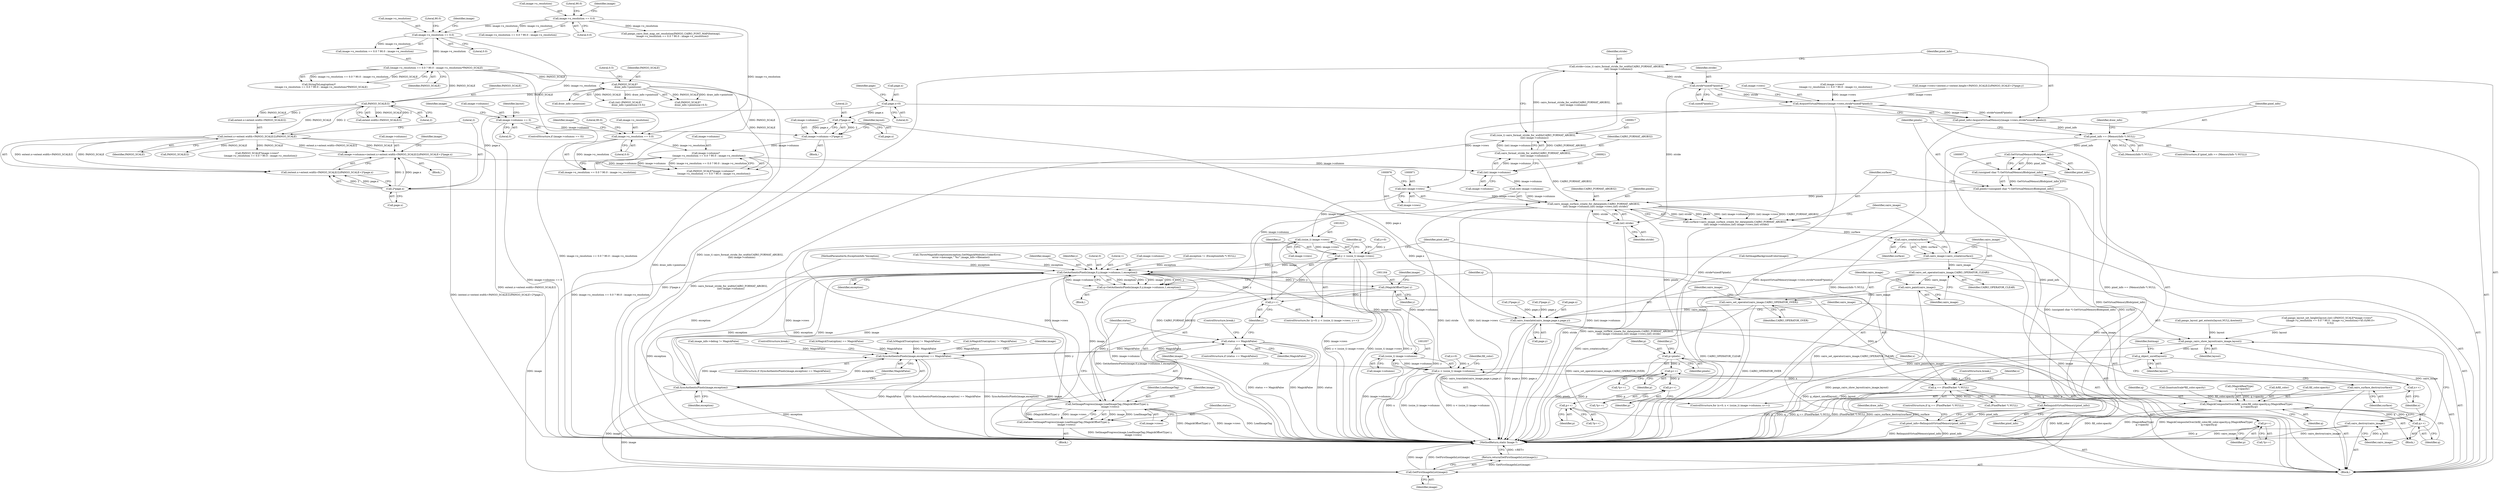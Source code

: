 digraph "0_ImageMagick_f6e9d0d9955e85bdd7540b251cd50d598dacc5e6_42@API" {
"1000931" [label="(Call,stride*sizeof(*pixels))"];
"1000914" [label="(Call,stride=(size_t) cairo_format_stride_for_width(CAIRO_FORMAT_ARGB32,\n    (int) image->columns))"];
"1000916" [label="(Call,(size_t) cairo_format_stride_for_width(CAIRO_FORMAT_ARGB32,\n    (int) image->columns))"];
"1000918" [label="(Call,cairo_format_stride_for_width(CAIRO_FORMAT_ARGB32,\n    (int) image->columns))"];
"1000920" [label="(Call,(int) image->columns)"];
"1000782" [label="(Call,image->columns=(extent.x+extent.width+PANGO_SCALE/2)/PANGO_SCALE+2*page.x)"];
"1000787" [label="(Call,(extent.x+extent.width+PANGO_SCALE/2)/PANGO_SCALE)"];
"1000796" [label="(Call,PANGO_SCALE/2)"];
"1000671" [label="(Call,PANGO_SCALE*\n        draw_info->pointsize)"];
"1000576" [label="(Call,(image->x_resolution == 0.0 ? 90.0 : image->x_resolution)*PANGO_SCALE)"];
"1000578" [label="(Call,image->x_resolution == 0.0)"];
"1000248" [label="(Call,image->x_resolution == 0.0)"];
"1000800" [label="(Call,2*page.x)"];
"1000744" [label="(Call,page.x=0)"];
"1000825" [label="(Call,image->columns*\n        (image->x_resolution == 0.0 ? 90.0 : image->x_resolution))"];
"1000807" [label="(Call,image->columns-=2*page.x)"];
"1000811" [label="(Call,2*page.x)"];
"1000771" [label="(Call,image->columns == 0)"];
"1000830" [label="(Call,image->x_resolution == 0.0)"];
"1000927" [label="(Call,AcquireVirtualMemory(image->rows,stride*sizeof(*pixels)))"];
"1000925" [label="(Call,pixel_info=AcquireVirtualMemory(image->rows,stride*sizeof(*pixels)))"];
"1000937" [label="(Call,pixel_info == (MemoryInfo *) NULL)"];
"1000958" [label="(Call,GetVirtualMemoryBlob(pixel_info))"];
"1000956" [label="(Call,(unsigned char *) GetVirtualMemoryBlob(pixel_info))"];
"1000954" [label="(Call,pixels=(unsigned char *) GetVirtualMemoryBlob(pixel_info))"];
"1000962" [label="(Call,cairo_image_surface_create_for_data(pixels,CAIRO_FORMAT_ARGB32,\n    (int) image->columns,(int) image->rows,(int) stride))"];
"1000960" [label="(Call,surface=cairo_image_surface_create_for_data(pixels,CAIRO_FORMAT_ARGB32,\n    (int) image->columns,(int) image->rows,(int) stride))"];
"1000980" [label="(Call,cairo_create(surface))"];
"1000978" [label="(Call,cairo_image=cairo_create(surface))"];
"1000982" [label="(Call,cairo_set_operator(cairo_image,CAIRO_OPERATOR_CLEAR))"];
"1000985" [label="(Call,cairo_paint(cairo_image))"];
"1000987" [label="(Call,cairo_set_operator(cairo_image,CAIRO_OPERATOR_OVER))"];
"1000990" [label="(Call,cairo_translate(cairo_image,page.x,page.y))"];
"1000998" [label="(Call,pango_cairo_show_layout(cairo_image,layout))"];
"1001001" [label="(Call,cairo_destroy(cairo_image))"];
"1001005" [label="(Call,g_object_unref(layout))"];
"1001003" [label="(Call,cairo_surface_destroy(surface))"];
"1001013" [label="(Call,p=pixels)"];
"1001071" [label="(Call,p++)"];
"1001079" [label="(Call,p++)"];
"1001087" [label="(Call,p++)"];
"1001097" [label="(Call,p++)"];
"1001176" [label="(Call,RelinquishVirtualMemory(pixel_info))"];
"1001174" [label="(Call,pixel_info=RelinquishVirtualMemory(pixel_info))"];
"1000970" [label="(Call,(int) image->rows)"];
"1001022" [label="(Call,(ssize_t) image->rows)"];
"1001020" [label="(Call,y < (ssize_t) image->rows)"];
"1001034" [label="(Call,GetAuthenticPixels(image,0,y,image->columns,1,exception))"];
"1001027" [label="(Call,y++)"];
"1001032" [label="(Call,q=GetAuthenticPixels(image,0,y,image->columns,1,exception))"];
"1001044" [label="(Call,q == (PixelPacket *) NULL)"];
"1001127" [label="(Call,MagickCompositeOver(&fill_color,fill_color.opacity,q,(MagickRealType)\n        q->opacity,q))"];
"1001140" [label="(Call,q++)"];
"1001056" [label="(Call,(ssize_t) image->columns)"];
"1001054" [label="(Call,x < (ssize_t) image->columns)"];
"1001061" [label="(Call,x++)"];
"1001144" [label="(Call,SyncAuthenticPixels(image,exception))"];
"1001143" [label="(Call,SyncAuthenticPixels(image,exception) == MagickFalse)"];
"1001170" [label="(Call,status == MagickFalse)"];
"1001160" [label="(Call,SetImageProgress(image,LoadImageTag,(MagickOffsetType) y,\n        image->rows))"];
"1001158" [label="(Call,status=SetImageProgress(image,LoadImageTag,(MagickOffsetType) y,\n        image->rows))"];
"1001187" [label="(Call,GetFirstImageInList(image))"];
"1001186" [label="(Return,return(GetFirstImageInList(image));)"];
"1001163" [label="(Call,(MagickOffsetType) y)"];
"1000975" [label="(Call,(int) stride)"];
"1000919" [label="(Identifier,CAIRO_FORMAT_ARGB32)"];
"1000977" [label="(Identifier,stride)"];
"1000509" [label="(Call,IsMagickTrue(option) != MagickFalse)"];
"1000796" [label="(Call,PANGO_SCALE/2)"];
"1000990" [label="(Call,cairo_translate(cairo_image,page.x,page.y))"];
"1001006" [label="(Identifier,layout)"];
"1001159" [label="(Identifier,status)"];
"1000965" [label="(Call,(int) image->columns)"];
"1001098" [label="(Identifier,p)"];
"1001144" [label="(Call,SyncAuthenticPixels(image,exception))"];
"1001130" [label="(Call,fill_color.opacity)"];
"1000671" [label="(Call,PANGO_SCALE*\n        draw_info->pointsize)"];
"1000944" [label="(Identifier,draw_info)"];
"1000817" [label="(Identifier,layout)"];
"1001072" [label="(Identifier,p)"];
"1000920" [label="(Call,(int) image->columns)"];
"1000726" [label="(Call,ThrowMagickException(exception,GetMagickModule(),CoderError,\n          error->message,\"`%s'\",image_info->filename))"];
"1001171" [label="(Identifier,status)"];
"1001161" [label="(Identifier,image)"];
"1000573" [label="(Call,StringToLong(option)*\n      (image->x_resolution == 0.0 ? 90.0 : image->x_resolution)*PANGO_SCALE)"];
"1001177" [label="(Identifier,pixel_info)"];
"1001175" [label="(Identifier,pixel_info)"];
"1001078" [label="(Call,*p++)"];
"1000982" [label="(Call,cairo_set_operator(cairo_image,CAIRO_OPERATOR_CLEAR))"];
"1000587" [label="(Identifier,PANGO_SCALE)"];
"1000992" [label="(Call,page.x)"];
"1000578" [label="(Call,image->x_resolution == 0.0)"];
"1000956" [label="(Call,(unsigned char *) GetVirtualMemoryBlob(pixel_info))"];
"1000585" [label="(Identifier,image)"];
"1000801" [label="(Literal,2)"];
"1000958" [label="(Call,GetVirtualMemoryBlob(pixel_info))"];
"1001002" [label="(Identifier,cairo_image)"];
"1001063" [label="(Block,)"];
"1001035" [label="(Identifier,image)"];
"1000800" [label="(Call,2*page.x)"];
"1000985" [label="(Call,cairo_paint(cairo_image))"];
"1001157" [label="(Block,)"];
"1001046" [label="(Call,(PixelPacket *) NULL)"];
"1001133" [label="(Identifier,q)"];
"1000811" [label="(Call,2*page.x)"];
"1001024" [label="(Call,image->rows)"];
"1001014" [label="(Identifier,p)"];
"1001013" [label="(Call,p=pixels)"];
"1000772" [label="(Call,image->columns)"];
"1001037" [label="(Identifier,y)"];
"1001140" [label="(Call,q++)"];
"1000922" [label="(Call,image->columns)"];
"1000834" [label="(Literal,0.0)"];
"1000983" [label="(Identifier,cairo_image)"];
"1000897" [label="(Call,image->rows*\n         (image->y_resolution == 0.0 ? 90.0 : image->y_resolution))"];
"1000247" [label="(Call,image->x_resolution == 0.0 ? 90.0 : image->x_resolution)"];
"1001142" [label="(ControlStructure,if (SyncAuthenticPixels(image,exception) == MagickFalse))"];
"1001170" [label="(Call,status == MagickFalse)"];
"1000799" [label="(Identifier,PANGO_SCALE)"];
"1001179" [label="(Identifier,draw_info)"];
"1001166" [label="(Call,image->rows)"];
"1001103" [label="(Call,QuantumScale*fill_color.opacity)"];
"1000252" [label="(Literal,0.0)"];
"1001160" [label="(Call,SetImageProgress(image,LoadImageTag,(MagickOffsetType) y,\n        image->rows))"];
"1000962" [label="(Call,cairo_image_surface_create_for_data(pixels,CAIRO_FORMAT_ARGB32,\n    (int) image->columns,(int) image->rows,(int) stride))"];
"1001021" [label="(Identifier,y)"];
"1001036" [label="(Literal,0)"];
"1001020" [label="(Call,y < (ssize_t) image->rows)"];
"1001096" [label="(Call,*p++)"];
"1000248" [label="(Call,image->x_resolution == 0.0)"];
"1000837" [label="(Identifier,image)"];
"1000883" [label="(Call,2*page.y)"];
"1001022" [label="(Call,(ssize_t) image->rows)"];
"1000787" [label="(Call,(extent.x+extent.width+PANGO_SCALE/2)/PANGO_SCALE)"];
"1000672" [label="(Identifier,PANGO_SCALE)"];
"1001011" [label="(Call,SetImageBackgroundColor(image))"];
"1001052" [label="(Identifier,x)"];
"1000918" [label="(Call,cairo_format_stride_for_width(CAIRO_FORMAT_ARGB32,\n    (int) image->columns))"];
"1001008" [label="(Identifier,fontmap)"];
"1000955" [label="(Identifier,pixels)"];
"1001087" [label="(Call,p++)"];
"1001049" [label="(ControlStructure,break;)"];
"1001186" [label="(Return,return(GetFirstImageInList(image));)"];
"1000964" [label="(Identifier,CAIRO_FORMAT_ARGB32)"];
"1000872" [label="(Call,2*page.y)"];
"1001051" [label="(Call,x=0)"];
"1000925" [label="(Call,pixel_info=AcquireVirtualMemory(image->rows,stride*sizeof(*pixels)))"];
"1000959" [label="(Identifier,pixel_info)"];
"1001172" [label="(Identifier,MagickFalse)"];
"1000244" [label="(Call,pango_cairo_font_map_set_resolution(PANGO_CAIRO_FONT_MAP(fontmap),\n    image->x_resolution == 0.0 ? 90.0 : image->x_resolution))"];
"1001079" [label="(Call,p++)"];
"1001174" [label="(Call,pixel_info=RelinquishVirtualMemory(pixel_info))"];
"1001018" [label="(Identifier,y)"];
"1000933" [label="(Call,sizeof(*pixels))"];
"1000786" [label="(Call,(extent.x+extent.width+PANGO_SCALE/2)/PANGO_SCALE+2*page.x)"];
"1000807" [label="(Call,image->columns-=2*page.x)"];
"1001134" [label="(Call,(MagickRealType)\n        q->opacity)"];
"1000778" [label="(Identifier,layout)"];
"1000830" [label="(Call,image->x_resolution == 0.0)"];
"1000748" [label="(Literal,0)"];
"1000670" [label="(Call,PANGO_SCALE*\n        draw_info->pointsize+0.5)"];
"1000802" [label="(Call,page.x)"];
"1000797" [label="(Identifier,PANGO_SCALE)"];
"1000854" [label="(Call,image->rows=(extent.y+extent.height+PANGO_SCALE/2)/PANGO_SCALE+2*page.y)"];
"1000835" [label="(Literal,90.0)"];
"1000926" [label="(Identifier,pixel_info)"];
"1000914" [label="(Call,stride=(size_t) cairo_format_stride_for_width(CAIRO_FORMAT_ARGB32,\n    (int) image->columns))"];
"1001187" [label="(Call,GetFirstImageInList(image))"];
"1000849" [label="(Call,pango_layout_get_extents(layout,NULL,&extent))"];
"1000987" [label="(Call,cairo_set_operator(cairo_image,CAIRO_OPERATOR_OVER))"];
"1001028" [label="(Identifier,y)"];
"1000845" [label="(Identifier,image)"];
"1001080" [label="(Identifier,p)"];
"1000961" [label="(Identifier,surface)"];
"1000783" [label="(Call,image->columns)"];
"1000490" [label="(Call,IsMagickTrue(option) != MagickFalse)"];
"1000771" [label="(Call,image->columns == 0)"];
"1000938" [label="(Identifier,pixel_info)"];
"1001062" [label="(Identifier,x)"];
"1000936" [label="(ControlStructure,if (pixel_info == (MemoryInfo *) NULL))"];
"1001033" [label="(Identifier,q)"];
"1001165" [label="(Identifier,y)"];
"1000813" [label="(Call,page.x)"];
"1000998" [label="(Call,pango_cairo_show_layout(cairo_image,layout))"];
"1001147" [label="(Identifier,MagickFalse)"];
"1001003" [label="(Call,cairo_surface_destroy(surface))"];
"1001163" [label="(Call,(MagickOffsetType) y)"];
"1001189" [label="(MethodReturn,static Image *)"];
"1000249" [label="(Call,image->x_resolution)"];
"1001152" [label="(Identifier,image)"];
"1000111" [label="(MethodParameterIn,ExceptionInfo *exception)"];
"1001004" [label="(Identifier,surface)"];
"1001050" [label="(ControlStructure,for (x=0; x < (ssize_t) image->columns; x++))"];
"1000963" [label="(Identifier,pixels)"];
"1001067" [label="(Identifier,fill_color)"];
"1001146" [label="(Identifier,exception)"];
"1000995" [label="(Call,page.y)"];
"1001167" [label="(Identifier,image)"];
"1001055" [label="(Identifier,x)"];
"1000915" [label="(Identifier,stride)"];
"1001058" [label="(Call,image->columns)"];
"1000829" [label="(Call,image->x_resolution == 0.0 ? 90.0 : image->x_resolution)"];
"1000984" [label="(Identifier,CAIRO_OPERATOR_CLEAR)"];
"1000148" [label="(Call,image_info->debug != MagickFalse)"];
"1001045" [label="(Identifier,q)"];
"1000939" [label="(Call,(MemoryInfo *) NULL)"];
"1000792" [label="(Call,extent.width+PANGO_SCALE/2)"];
"1000744" [label="(Call,page.x=0)"];
"1000975" [label="(Call,(int) stride)"];
"1000888" [label="(Call,pango_layout_set_height(layout,(int) ((PANGO_SCALE*image->rows*\n         (image->y_resolution == 0.0 ? 90.0 : image->y_resolution)+45.0)/90.0+\n         0.5)))"];
"1000826" [label="(Call,image->columns)"];
"1000776" [label="(Block,)"];
"1000931" [label="(Call,stride*sizeof(*pixels))"];
"1000988" [label="(Identifier,cairo_image)"];
"1000937" [label="(Call,pixel_info == (MemoryInfo *) NULL)"];
"1001015" [label="(Identifier,pixels)"];
"1000999" [label="(Identifier,cairo_image)"];
"1000809" [label="(Identifier,image)"];
"1001128" [label="(Call,&fill_color)"];
"1001056" [label="(Call,(ssize_t) image->columns)"];
"1000253" [label="(Literal,90.0)"];
"1001176" [label="(Call,RelinquishVirtualMemory(pixel_info))"];
"1001041" [label="(Literal,1)"];
"1000932" [label="(Identifier,stride)"];
"1001054" [label="(Call,x < (ssize_t) image->columns)"];
"1001086" [label="(Call,*p++)"];
"1000745" [label="(Call,page.x)"];
"1001127" [label="(Call,MagickCompositeOver(&fill_color,fill_color.opacity,q,(MagickRealType)\n        q->opacity,q))"];
"1000825" [label="(Call,image->columns*\n        (image->x_resolution == 0.0 ? 90.0 : image->x_resolution))"];
"1001027" [label="(Call,y++)"];
"1001148" [label="(ControlStructure,break;)"];
"1001042" [label="(Identifier,exception)"];
"1000916" [label="(Call,(size_t) cairo_format_stride_for_width(CAIRO_FORMAT_ARGB32,\n    (int) image->columns))"];
"1000579" [label="(Call,image->x_resolution)"];
"1000981" [label="(Identifier,surface)"];
"1000582" [label="(Literal,0.0)"];
"1001038" [label="(Call,image->columns)"];
"1001061" [label="(Call,x++)"];
"1000989" [label="(Identifier,CAIRO_OPERATOR_OVER)"];
"1000972" [label="(Call,image->rows)"];
"1001141" [label="(Identifier,q)"];
"1000960" [label="(Call,surface=cairo_image_surface_create_for_data(pixels,CAIRO_FORMAT_ARGB32,\n    (int) image->columns,(int) image->rows,(int) stride))"];
"1001017" [label="(Call,y=0)"];
"1000798" [label="(Literal,2)"];
"1001034" [label="(Call,GetAuthenticPixels(image,0,y,image->columns,1,exception))"];
"1000577" [label="(Call,image->x_resolution == 0.0 ? 90.0 : image->x_resolution)"];
"1000576" [label="(Call,(image->x_resolution == 0.0 ? 90.0 : image->x_resolution)*PANGO_SCALE)"];
"1001070" [label="(Call,*p++)"];
"1000868" [label="(Call,PANGO_SCALE/2)"];
"1001071" [label="(Call,p++)"];
"1001032" [label="(Call,q=GetAuthenticPixels(image,0,y,image->columns,1,exception))"];
"1000775" [label="(Literal,0)"];
"1000694" [label="(Call,IsMagickTrue(option) == MagickFalse)"];
"1001169" [label="(ControlStructure,if (status == MagickFalse))"];
"1000970" [label="(Call,(int) image->rows)"];
"1000751" [label="(Identifier,page)"];
"1001158" [label="(Call,status=SetImageProgress(image,LoadImageTag,(MagickOffsetType) y,\n        image->rows))"];
"1001005" [label="(Call,g_object_unref(layout))"];
"1001029" [label="(Block,)"];
"1001001" [label="(Call,cairo_destroy(cairo_image))"];
"1001145" [label="(Identifier,image)"];
"1000954" [label="(Call,pixels=(unsigned char *) GetVirtualMemoryBlob(pixel_info))"];
"1001088" [label="(Identifier,p)"];
"1000782" [label="(Call,image->columns=(extent.x+extent.width+PANGO_SCALE/2)/PANGO_SCALE+2*page.x)"];
"1001139" [label="(Identifier,q)"];
"1001173" [label="(ControlStructure,break;)"];
"1000895" [label="(Call,PANGO_SCALE*image->rows*\n         (image->y_resolution == 0.0 ? 90.0 : image->y_resolution))"];
"1000927" [label="(Call,AcquireVirtualMemory(image->rows,stride*sizeof(*pixels)))"];
"1001162" [label="(Identifier,LoadImageTag)"];
"1000112" [label="(Block,)"];
"1000991" [label="(Identifier,cairo_image)"];
"1000255" [label="(Identifier,image)"];
"1000986" [label="(Identifier,cairo_image)"];
"1001097" [label="(Call,p++)"];
"1000163" [label="(Call,exception != (ExceptionInfo *) NULL)"];
"1000676" [label="(Literal,0.5)"];
"1001043" [label="(ControlStructure,if (q == (PixelPacket *) NULL))"];
"1000979" [label="(Identifier,cairo_image)"];
"1001000" [label="(Identifier,layout)"];
"1000831" [label="(Call,image->x_resolution)"];
"1000808" [label="(Call,image->columns)"];
"1000806" [label="(Block,)"];
"1000788" [label="(Call,extent.x+extent.width+PANGO_SCALE/2)"];
"1000823" [label="(Call,PANGO_SCALE*image->columns*\n        (image->x_resolution == 0.0 ? 90.0 : image->x_resolution))"];
"1001016" [label="(ControlStructure,for (y=0; y < (ssize_t) image->rows; y++))"];
"1001143" [label="(Call,SyncAuthenticPixels(image,exception) == MagickFalse)"];
"1000928" [label="(Call,image->rows)"];
"1000812" [label="(Literal,2)"];
"1000978" [label="(Call,cairo_image=cairo_create(surface))"];
"1000673" [label="(Call,draw_info->pointsize)"];
"1000668" [label="(Call,(int) (PANGO_SCALE*\n        draw_info->pointsize+0.5))"];
"1001188" [label="(Identifier,image)"];
"1001044" [label="(Call,q == (PixelPacket *) NULL)"];
"1000980" [label="(Call,cairo_create(surface))"];
"1000770" [label="(ControlStructure,if (image->columns == 0))"];
"1000583" [label="(Literal,90.0)"];
"1000931" -> "1000927"  [label="AST: "];
"1000931" -> "1000933"  [label="CFG: "];
"1000932" -> "1000931"  [label="AST: "];
"1000933" -> "1000931"  [label="AST: "];
"1000927" -> "1000931"  [label="CFG: "];
"1000931" -> "1000927"  [label="DDG: stride"];
"1000914" -> "1000931"  [label="DDG: stride"];
"1000931" -> "1000975"  [label="DDG: stride"];
"1000914" -> "1000112"  [label="AST: "];
"1000914" -> "1000916"  [label="CFG: "];
"1000915" -> "1000914"  [label="AST: "];
"1000916" -> "1000914"  [label="AST: "];
"1000926" -> "1000914"  [label="CFG: "];
"1000914" -> "1001189"  [label="DDG: (size_t) cairo_format_stride_for_width(CAIRO_FORMAT_ARGB32,\n    (int) image->columns)"];
"1000916" -> "1000914"  [label="DDG: cairo_format_stride_for_width(CAIRO_FORMAT_ARGB32,\n    (int) image->columns)"];
"1000916" -> "1000918"  [label="CFG: "];
"1000917" -> "1000916"  [label="AST: "];
"1000918" -> "1000916"  [label="AST: "];
"1000916" -> "1001189"  [label="DDG: cairo_format_stride_for_width(CAIRO_FORMAT_ARGB32,\n    (int) image->columns)"];
"1000918" -> "1000916"  [label="DDG: CAIRO_FORMAT_ARGB32"];
"1000918" -> "1000916"  [label="DDG: (int) image->columns"];
"1000918" -> "1000920"  [label="CFG: "];
"1000919" -> "1000918"  [label="AST: "];
"1000920" -> "1000918"  [label="AST: "];
"1000920" -> "1000918"  [label="DDG: image->columns"];
"1000918" -> "1000962"  [label="DDG: CAIRO_FORMAT_ARGB32"];
"1000920" -> "1000922"  [label="CFG: "];
"1000921" -> "1000920"  [label="AST: "];
"1000922" -> "1000920"  [label="AST: "];
"1000782" -> "1000920"  [label="DDG: image->columns"];
"1000825" -> "1000920"  [label="DDG: image->columns"];
"1000920" -> "1000965"  [label="DDG: image->columns"];
"1000782" -> "1000776"  [label="AST: "];
"1000782" -> "1000786"  [label="CFG: "];
"1000783" -> "1000782"  [label="AST: "];
"1000786" -> "1000782"  [label="AST: "];
"1000845" -> "1000782"  [label="CFG: "];
"1000782" -> "1001189"  [label="DDG: (extent.x+extent.width+PANGO_SCALE/2)/PANGO_SCALE+2*page.x"];
"1000787" -> "1000782"  [label="DDG: extent.x+extent.width+PANGO_SCALE/2"];
"1000787" -> "1000782"  [label="DDG: PANGO_SCALE"];
"1000800" -> "1000782"  [label="DDG: 2"];
"1000800" -> "1000782"  [label="DDG: page.x"];
"1000787" -> "1000786"  [label="AST: "];
"1000787" -> "1000799"  [label="CFG: "];
"1000788" -> "1000787"  [label="AST: "];
"1000799" -> "1000787"  [label="AST: "];
"1000801" -> "1000787"  [label="CFG: "];
"1000787" -> "1001189"  [label="DDG: extent.x+extent.width+PANGO_SCALE/2"];
"1000787" -> "1000786"  [label="DDG: extent.x+extent.width+PANGO_SCALE/2"];
"1000787" -> "1000786"  [label="DDG: PANGO_SCALE"];
"1000796" -> "1000787"  [label="DDG: PANGO_SCALE"];
"1000796" -> "1000787"  [label="DDG: 2"];
"1000787" -> "1000868"  [label="DDG: PANGO_SCALE"];
"1000787" -> "1000895"  [label="DDG: PANGO_SCALE"];
"1000796" -> "1000792"  [label="AST: "];
"1000796" -> "1000798"  [label="CFG: "];
"1000797" -> "1000796"  [label="AST: "];
"1000798" -> "1000796"  [label="AST: "];
"1000792" -> "1000796"  [label="CFG: "];
"1000796" -> "1000788"  [label="DDG: PANGO_SCALE"];
"1000796" -> "1000788"  [label="DDG: 2"];
"1000796" -> "1000792"  [label="DDG: PANGO_SCALE"];
"1000796" -> "1000792"  [label="DDG: 2"];
"1000671" -> "1000796"  [label="DDG: PANGO_SCALE"];
"1000576" -> "1000796"  [label="DDG: PANGO_SCALE"];
"1000671" -> "1000670"  [label="AST: "];
"1000671" -> "1000673"  [label="CFG: "];
"1000672" -> "1000671"  [label="AST: "];
"1000673" -> "1000671"  [label="AST: "];
"1000676" -> "1000671"  [label="CFG: "];
"1000671" -> "1001189"  [label="DDG: draw_info->pointsize"];
"1000671" -> "1000668"  [label="DDG: PANGO_SCALE"];
"1000671" -> "1000668"  [label="DDG: draw_info->pointsize"];
"1000671" -> "1000670"  [label="DDG: PANGO_SCALE"];
"1000671" -> "1000670"  [label="DDG: draw_info->pointsize"];
"1000576" -> "1000671"  [label="DDG: PANGO_SCALE"];
"1000671" -> "1000823"  [label="DDG: PANGO_SCALE"];
"1000576" -> "1000573"  [label="AST: "];
"1000576" -> "1000587"  [label="CFG: "];
"1000577" -> "1000576"  [label="AST: "];
"1000587" -> "1000576"  [label="AST: "];
"1000573" -> "1000576"  [label="CFG: "];
"1000576" -> "1001189"  [label="DDG: image->x_resolution == 0.0 ? 90.0 : image->x_resolution"];
"1000576" -> "1000573"  [label="DDG: image->x_resolution == 0.0 ? 90.0 : image->x_resolution"];
"1000576" -> "1000573"  [label="DDG: PANGO_SCALE"];
"1000578" -> "1000576"  [label="DDG: image->x_resolution"];
"1000576" -> "1000823"  [label="DDG: PANGO_SCALE"];
"1000578" -> "1000577"  [label="AST: "];
"1000578" -> "1000582"  [label="CFG: "];
"1000579" -> "1000578"  [label="AST: "];
"1000582" -> "1000578"  [label="AST: "];
"1000583" -> "1000578"  [label="CFG: "];
"1000585" -> "1000578"  [label="CFG: "];
"1000248" -> "1000578"  [label="DDG: image->x_resolution"];
"1000578" -> "1000577"  [label="DDG: image->x_resolution"];
"1000578" -> "1000830"  [label="DDG: image->x_resolution"];
"1000248" -> "1000247"  [label="AST: "];
"1000248" -> "1000252"  [label="CFG: "];
"1000249" -> "1000248"  [label="AST: "];
"1000252" -> "1000248"  [label="AST: "];
"1000253" -> "1000248"  [label="CFG: "];
"1000255" -> "1000248"  [label="CFG: "];
"1000248" -> "1000244"  [label="DDG: image->x_resolution"];
"1000248" -> "1000247"  [label="DDG: image->x_resolution"];
"1000248" -> "1000830"  [label="DDG: image->x_resolution"];
"1000800" -> "1000786"  [label="AST: "];
"1000800" -> "1000802"  [label="CFG: "];
"1000801" -> "1000800"  [label="AST: "];
"1000802" -> "1000800"  [label="AST: "];
"1000786" -> "1000800"  [label="CFG: "];
"1000800" -> "1000786"  [label="DDG: 2"];
"1000800" -> "1000786"  [label="DDG: page.x"];
"1000744" -> "1000800"  [label="DDG: page.x"];
"1000800" -> "1000990"  [label="DDG: page.x"];
"1000744" -> "1000112"  [label="AST: "];
"1000744" -> "1000748"  [label="CFG: "];
"1000745" -> "1000744"  [label="AST: "];
"1000748" -> "1000744"  [label="AST: "];
"1000751" -> "1000744"  [label="CFG: "];
"1000744" -> "1000811"  [label="DDG: page.x"];
"1000825" -> "1000823"  [label="AST: "];
"1000825" -> "1000829"  [label="CFG: "];
"1000826" -> "1000825"  [label="AST: "];
"1000829" -> "1000825"  [label="AST: "];
"1000823" -> "1000825"  [label="CFG: "];
"1000825" -> "1001189"  [label="DDG: image->x_resolution == 0.0 ? 90.0 : image->x_resolution"];
"1000825" -> "1000823"  [label="DDG: image->columns"];
"1000825" -> "1000823"  [label="DDG: image->x_resolution == 0.0 ? 90.0 : image->x_resolution"];
"1000807" -> "1000825"  [label="DDG: image->columns"];
"1000830" -> "1000825"  [label="DDG: image->x_resolution"];
"1000807" -> "1000806"  [label="AST: "];
"1000807" -> "1000811"  [label="CFG: "];
"1000808" -> "1000807"  [label="AST: "];
"1000811" -> "1000807"  [label="AST: "];
"1000817" -> "1000807"  [label="CFG: "];
"1000807" -> "1001189"  [label="DDG: 2*page.x"];
"1000811" -> "1000807"  [label="DDG: 2"];
"1000811" -> "1000807"  [label="DDG: page.x"];
"1000771" -> "1000807"  [label="DDG: image->columns"];
"1000811" -> "1000813"  [label="CFG: "];
"1000812" -> "1000811"  [label="AST: "];
"1000813" -> "1000811"  [label="AST: "];
"1000811" -> "1000990"  [label="DDG: page.x"];
"1000771" -> "1000770"  [label="AST: "];
"1000771" -> "1000775"  [label="CFG: "];
"1000772" -> "1000771"  [label="AST: "];
"1000775" -> "1000771"  [label="AST: "];
"1000778" -> "1000771"  [label="CFG: "];
"1000809" -> "1000771"  [label="CFG: "];
"1000771" -> "1001189"  [label="DDG: image->columns == 0"];
"1000830" -> "1000829"  [label="AST: "];
"1000830" -> "1000834"  [label="CFG: "];
"1000831" -> "1000830"  [label="AST: "];
"1000834" -> "1000830"  [label="AST: "];
"1000835" -> "1000830"  [label="CFG: "];
"1000837" -> "1000830"  [label="CFG: "];
"1000830" -> "1000829"  [label="DDG: image->x_resolution"];
"1000927" -> "1000925"  [label="AST: "];
"1000928" -> "1000927"  [label="AST: "];
"1000925" -> "1000927"  [label="CFG: "];
"1000927" -> "1001189"  [label="DDG: stride*sizeof(*pixels)"];
"1000927" -> "1000925"  [label="DDG: image->rows"];
"1000927" -> "1000925"  [label="DDG: stride*sizeof(*pixels)"];
"1000897" -> "1000927"  [label="DDG: image->rows"];
"1000854" -> "1000927"  [label="DDG: image->rows"];
"1000927" -> "1000970"  [label="DDG: image->rows"];
"1000925" -> "1000112"  [label="AST: "];
"1000926" -> "1000925"  [label="AST: "];
"1000938" -> "1000925"  [label="CFG: "];
"1000925" -> "1001189"  [label="DDG: AcquireVirtualMemory(image->rows,stride*sizeof(*pixels))"];
"1000925" -> "1000937"  [label="DDG: pixel_info"];
"1000937" -> "1000936"  [label="AST: "];
"1000937" -> "1000939"  [label="CFG: "];
"1000938" -> "1000937"  [label="AST: "];
"1000939" -> "1000937"  [label="AST: "];
"1000944" -> "1000937"  [label="CFG: "];
"1000955" -> "1000937"  [label="CFG: "];
"1000937" -> "1001189"  [label="DDG: (MemoryInfo *) NULL"];
"1000937" -> "1001189"  [label="DDG: pixel_info == (MemoryInfo *) NULL"];
"1000939" -> "1000937"  [label="DDG: NULL"];
"1000937" -> "1000958"  [label="DDG: pixel_info"];
"1000958" -> "1000956"  [label="AST: "];
"1000958" -> "1000959"  [label="CFG: "];
"1000959" -> "1000958"  [label="AST: "];
"1000956" -> "1000958"  [label="CFG: "];
"1000958" -> "1000956"  [label="DDG: pixel_info"];
"1000958" -> "1001176"  [label="DDG: pixel_info"];
"1000956" -> "1000954"  [label="AST: "];
"1000957" -> "1000956"  [label="AST: "];
"1000954" -> "1000956"  [label="CFG: "];
"1000956" -> "1001189"  [label="DDG: GetVirtualMemoryBlob(pixel_info)"];
"1000956" -> "1000954"  [label="DDG: GetVirtualMemoryBlob(pixel_info)"];
"1000954" -> "1000112"  [label="AST: "];
"1000955" -> "1000954"  [label="AST: "];
"1000961" -> "1000954"  [label="CFG: "];
"1000954" -> "1001189"  [label="DDG: (unsigned char *) GetVirtualMemoryBlob(pixel_info)"];
"1000954" -> "1000962"  [label="DDG: pixels"];
"1000962" -> "1000960"  [label="AST: "];
"1000962" -> "1000975"  [label="CFG: "];
"1000963" -> "1000962"  [label="AST: "];
"1000964" -> "1000962"  [label="AST: "];
"1000965" -> "1000962"  [label="AST: "];
"1000970" -> "1000962"  [label="AST: "];
"1000975" -> "1000962"  [label="AST: "];
"1000960" -> "1000962"  [label="CFG: "];
"1000962" -> "1001189"  [label="DDG: (int) image->columns"];
"1000962" -> "1001189"  [label="DDG: CAIRO_FORMAT_ARGB32"];
"1000962" -> "1001189"  [label="DDG: (int) stride"];
"1000962" -> "1001189"  [label="DDG: (int) image->rows"];
"1000962" -> "1000960"  [label="DDG: (int) stride"];
"1000962" -> "1000960"  [label="DDG: pixels"];
"1000962" -> "1000960"  [label="DDG: (int) image->columns"];
"1000962" -> "1000960"  [label="DDG: (int) image->rows"];
"1000962" -> "1000960"  [label="DDG: CAIRO_FORMAT_ARGB32"];
"1000965" -> "1000962"  [label="DDG: image->columns"];
"1000970" -> "1000962"  [label="DDG: image->rows"];
"1000975" -> "1000962"  [label="DDG: stride"];
"1000962" -> "1001013"  [label="DDG: pixels"];
"1000960" -> "1000112"  [label="AST: "];
"1000961" -> "1000960"  [label="AST: "];
"1000979" -> "1000960"  [label="CFG: "];
"1000960" -> "1001189"  [label="DDG: cairo_image_surface_create_for_data(pixels,CAIRO_FORMAT_ARGB32,\n    (int) image->columns,(int) image->rows,(int) stride)"];
"1000960" -> "1000980"  [label="DDG: surface"];
"1000980" -> "1000978"  [label="AST: "];
"1000980" -> "1000981"  [label="CFG: "];
"1000981" -> "1000980"  [label="AST: "];
"1000978" -> "1000980"  [label="CFG: "];
"1000980" -> "1000978"  [label="DDG: surface"];
"1000980" -> "1001003"  [label="DDG: surface"];
"1000978" -> "1000112"  [label="AST: "];
"1000979" -> "1000978"  [label="AST: "];
"1000983" -> "1000978"  [label="CFG: "];
"1000978" -> "1001189"  [label="DDG: cairo_create(surface)"];
"1000978" -> "1000982"  [label="DDG: cairo_image"];
"1000982" -> "1000112"  [label="AST: "];
"1000982" -> "1000984"  [label="CFG: "];
"1000983" -> "1000982"  [label="AST: "];
"1000984" -> "1000982"  [label="AST: "];
"1000986" -> "1000982"  [label="CFG: "];
"1000982" -> "1001189"  [label="DDG: CAIRO_OPERATOR_CLEAR"];
"1000982" -> "1001189"  [label="DDG: cairo_set_operator(cairo_image,CAIRO_OPERATOR_CLEAR)"];
"1000982" -> "1000985"  [label="DDG: cairo_image"];
"1000985" -> "1000112"  [label="AST: "];
"1000985" -> "1000986"  [label="CFG: "];
"1000986" -> "1000985"  [label="AST: "];
"1000988" -> "1000985"  [label="CFG: "];
"1000985" -> "1001189"  [label="DDG: cairo_paint(cairo_image)"];
"1000985" -> "1000987"  [label="DDG: cairo_image"];
"1000987" -> "1000112"  [label="AST: "];
"1000987" -> "1000989"  [label="CFG: "];
"1000988" -> "1000987"  [label="AST: "];
"1000989" -> "1000987"  [label="AST: "];
"1000991" -> "1000987"  [label="CFG: "];
"1000987" -> "1001189"  [label="DDG: CAIRO_OPERATOR_OVER"];
"1000987" -> "1001189"  [label="DDG: cairo_set_operator(cairo_image,CAIRO_OPERATOR_OVER)"];
"1000987" -> "1000990"  [label="DDG: cairo_image"];
"1000990" -> "1000112"  [label="AST: "];
"1000990" -> "1000995"  [label="CFG: "];
"1000991" -> "1000990"  [label="AST: "];
"1000992" -> "1000990"  [label="AST: "];
"1000995" -> "1000990"  [label="AST: "];
"1000999" -> "1000990"  [label="CFG: "];
"1000990" -> "1001189"  [label="DDG: page.x"];
"1000990" -> "1001189"  [label="DDG: cairo_translate(cairo_image,page.x,page.y)"];
"1000990" -> "1001189"  [label="DDG: page.y"];
"1000872" -> "1000990"  [label="DDG: page.y"];
"1000883" -> "1000990"  [label="DDG: page.y"];
"1000990" -> "1000998"  [label="DDG: cairo_image"];
"1000998" -> "1000112"  [label="AST: "];
"1000998" -> "1001000"  [label="CFG: "];
"1000999" -> "1000998"  [label="AST: "];
"1001000" -> "1000998"  [label="AST: "];
"1001002" -> "1000998"  [label="CFG: "];
"1000998" -> "1001189"  [label="DDG: pango_cairo_show_layout(cairo_image,layout)"];
"1000849" -> "1000998"  [label="DDG: layout"];
"1000888" -> "1000998"  [label="DDG: layout"];
"1000998" -> "1001001"  [label="DDG: cairo_image"];
"1000998" -> "1001005"  [label="DDG: layout"];
"1001001" -> "1000112"  [label="AST: "];
"1001001" -> "1001002"  [label="CFG: "];
"1001002" -> "1001001"  [label="AST: "];
"1001004" -> "1001001"  [label="CFG: "];
"1001001" -> "1001189"  [label="DDG: cairo_destroy(cairo_image)"];
"1001001" -> "1001189"  [label="DDG: cairo_image"];
"1001005" -> "1000112"  [label="AST: "];
"1001005" -> "1001006"  [label="CFG: "];
"1001006" -> "1001005"  [label="AST: "];
"1001008" -> "1001005"  [label="CFG: "];
"1001005" -> "1001189"  [label="DDG: g_object_unref(layout)"];
"1001005" -> "1001189"  [label="DDG: layout"];
"1001003" -> "1000112"  [label="AST: "];
"1001003" -> "1001004"  [label="CFG: "];
"1001004" -> "1001003"  [label="AST: "];
"1001006" -> "1001003"  [label="CFG: "];
"1001003" -> "1001189"  [label="DDG: cairo_surface_destroy(surface)"];
"1001003" -> "1001189"  [label="DDG: surface"];
"1001013" -> "1000112"  [label="AST: "];
"1001013" -> "1001015"  [label="CFG: "];
"1001014" -> "1001013"  [label="AST: "];
"1001015" -> "1001013"  [label="AST: "];
"1001018" -> "1001013"  [label="CFG: "];
"1001013" -> "1001189"  [label="DDG: pixels"];
"1001013" -> "1001189"  [label="DDG: p"];
"1001013" -> "1001071"  [label="DDG: p"];
"1001071" -> "1001070"  [label="AST: "];
"1001071" -> "1001072"  [label="CFG: "];
"1001072" -> "1001071"  [label="AST: "];
"1001070" -> "1001071"  [label="CFG: "];
"1001097" -> "1001071"  [label="DDG: p"];
"1001071" -> "1001079"  [label="DDG: p"];
"1001079" -> "1001078"  [label="AST: "];
"1001079" -> "1001080"  [label="CFG: "];
"1001080" -> "1001079"  [label="AST: "];
"1001078" -> "1001079"  [label="CFG: "];
"1001079" -> "1001087"  [label="DDG: p"];
"1001087" -> "1001086"  [label="AST: "];
"1001087" -> "1001088"  [label="CFG: "];
"1001088" -> "1001087"  [label="AST: "];
"1001086" -> "1001087"  [label="CFG: "];
"1001087" -> "1001097"  [label="DDG: p"];
"1001097" -> "1001096"  [label="AST: "];
"1001097" -> "1001098"  [label="CFG: "];
"1001098" -> "1001097"  [label="AST: "];
"1001096" -> "1001097"  [label="CFG: "];
"1001097" -> "1001189"  [label="DDG: p"];
"1001176" -> "1001174"  [label="AST: "];
"1001176" -> "1001177"  [label="CFG: "];
"1001177" -> "1001176"  [label="AST: "];
"1001174" -> "1001176"  [label="CFG: "];
"1001176" -> "1001174"  [label="DDG: pixel_info"];
"1001174" -> "1000112"  [label="AST: "];
"1001175" -> "1001174"  [label="AST: "];
"1001179" -> "1001174"  [label="CFG: "];
"1001174" -> "1001189"  [label="DDG: RelinquishVirtualMemory(pixel_info)"];
"1001174" -> "1001189"  [label="DDG: pixel_info"];
"1000970" -> "1000972"  [label="CFG: "];
"1000971" -> "1000970"  [label="AST: "];
"1000972" -> "1000970"  [label="AST: "];
"1000976" -> "1000970"  [label="CFG: "];
"1000970" -> "1001022"  [label="DDG: image->rows"];
"1001022" -> "1001020"  [label="AST: "];
"1001022" -> "1001024"  [label="CFG: "];
"1001023" -> "1001022"  [label="AST: "];
"1001024" -> "1001022"  [label="AST: "];
"1001020" -> "1001022"  [label="CFG: "];
"1001022" -> "1001189"  [label="DDG: image->rows"];
"1001022" -> "1001020"  [label="DDG: image->rows"];
"1001160" -> "1001022"  [label="DDG: image->rows"];
"1001022" -> "1001160"  [label="DDG: image->rows"];
"1001020" -> "1001016"  [label="AST: "];
"1001021" -> "1001020"  [label="AST: "];
"1001033" -> "1001020"  [label="CFG: "];
"1001175" -> "1001020"  [label="CFG: "];
"1001020" -> "1001189"  [label="DDG: y"];
"1001020" -> "1001189"  [label="DDG: y < (ssize_t) image->rows"];
"1001020" -> "1001189"  [label="DDG: (ssize_t) image->rows"];
"1001027" -> "1001020"  [label="DDG: y"];
"1001017" -> "1001020"  [label="DDG: y"];
"1001020" -> "1001034"  [label="DDG: y"];
"1001034" -> "1001032"  [label="AST: "];
"1001034" -> "1001042"  [label="CFG: "];
"1001035" -> "1001034"  [label="AST: "];
"1001036" -> "1001034"  [label="AST: "];
"1001037" -> "1001034"  [label="AST: "];
"1001038" -> "1001034"  [label="AST: "];
"1001041" -> "1001034"  [label="AST: "];
"1001042" -> "1001034"  [label="AST: "];
"1001032" -> "1001034"  [label="CFG: "];
"1001034" -> "1001189"  [label="DDG: image->columns"];
"1001034" -> "1001189"  [label="DDG: exception"];
"1001034" -> "1001189"  [label="DDG: y"];
"1001034" -> "1001027"  [label="DDG: y"];
"1001034" -> "1001032"  [label="DDG: exception"];
"1001034" -> "1001032"  [label="DDG: 1"];
"1001034" -> "1001032"  [label="DDG: image"];
"1001034" -> "1001032"  [label="DDG: 0"];
"1001034" -> "1001032"  [label="DDG: y"];
"1001034" -> "1001032"  [label="DDG: image->columns"];
"1001011" -> "1001034"  [label="DDG: image"];
"1001144" -> "1001034"  [label="DDG: image"];
"1001144" -> "1001034"  [label="DDG: exception"];
"1001160" -> "1001034"  [label="DDG: image"];
"1001056" -> "1001034"  [label="DDG: image->columns"];
"1000965" -> "1001034"  [label="DDG: image->columns"];
"1000163" -> "1001034"  [label="DDG: exception"];
"1000726" -> "1001034"  [label="DDG: exception"];
"1000111" -> "1001034"  [label="DDG: exception"];
"1001034" -> "1001056"  [label="DDG: image->columns"];
"1001034" -> "1001144"  [label="DDG: image"];
"1001034" -> "1001144"  [label="DDG: exception"];
"1001034" -> "1001163"  [label="DDG: y"];
"1001034" -> "1001187"  [label="DDG: image"];
"1001027" -> "1001016"  [label="AST: "];
"1001027" -> "1001028"  [label="CFG: "];
"1001028" -> "1001027"  [label="AST: "];
"1001021" -> "1001027"  [label="CFG: "];
"1001163" -> "1001027"  [label="DDG: y"];
"1001032" -> "1001029"  [label="AST: "];
"1001033" -> "1001032"  [label="AST: "];
"1001045" -> "1001032"  [label="CFG: "];
"1001032" -> "1001189"  [label="DDG: GetAuthenticPixels(image,0,y,image->columns,1,exception)"];
"1001032" -> "1001044"  [label="DDG: q"];
"1001044" -> "1001043"  [label="AST: "];
"1001044" -> "1001046"  [label="CFG: "];
"1001045" -> "1001044"  [label="AST: "];
"1001046" -> "1001044"  [label="AST: "];
"1001049" -> "1001044"  [label="CFG: "];
"1001052" -> "1001044"  [label="CFG: "];
"1001044" -> "1001189"  [label="DDG: q"];
"1001044" -> "1001189"  [label="DDG: q == (PixelPacket *) NULL"];
"1001044" -> "1001189"  [label="DDG: (PixelPacket *) NULL"];
"1001046" -> "1001044"  [label="DDG: NULL"];
"1001044" -> "1001127"  [label="DDG: q"];
"1001127" -> "1001063"  [label="AST: "];
"1001127" -> "1001139"  [label="CFG: "];
"1001128" -> "1001127"  [label="AST: "];
"1001130" -> "1001127"  [label="AST: "];
"1001133" -> "1001127"  [label="AST: "];
"1001134" -> "1001127"  [label="AST: "];
"1001139" -> "1001127"  [label="AST: "];
"1001141" -> "1001127"  [label="CFG: "];
"1001127" -> "1001189"  [label="DDG: fill_color.opacity"];
"1001127" -> "1001189"  [label="DDG: (MagickRealType)\n        q->opacity"];
"1001127" -> "1001189"  [label="DDG: MagickCompositeOver(&fill_color,fill_color.opacity,q,(MagickRealType)\n        q->opacity,q)"];
"1001127" -> "1001189"  [label="DDG: &fill_color"];
"1001103" -> "1001127"  [label="DDG: fill_color.opacity"];
"1001140" -> "1001127"  [label="DDG: q"];
"1001134" -> "1001127"  [label="DDG: q->opacity"];
"1001127" -> "1001140"  [label="DDG: q"];
"1001140" -> "1001063"  [label="AST: "];
"1001140" -> "1001141"  [label="CFG: "];
"1001141" -> "1001140"  [label="AST: "];
"1001062" -> "1001140"  [label="CFG: "];
"1001140" -> "1001189"  [label="DDG: q"];
"1001056" -> "1001054"  [label="AST: "];
"1001056" -> "1001058"  [label="CFG: "];
"1001057" -> "1001056"  [label="AST: "];
"1001058" -> "1001056"  [label="AST: "];
"1001054" -> "1001056"  [label="CFG: "];
"1001056" -> "1001189"  [label="DDG: image->columns"];
"1001056" -> "1001054"  [label="DDG: image->columns"];
"1001054" -> "1001050"  [label="AST: "];
"1001055" -> "1001054"  [label="AST: "];
"1001067" -> "1001054"  [label="CFG: "];
"1001145" -> "1001054"  [label="CFG: "];
"1001054" -> "1001189"  [label="DDG: x"];
"1001054" -> "1001189"  [label="DDG: (ssize_t) image->columns"];
"1001054" -> "1001189"  [label="DDG: x < (ssize_t) image->columns"];
"1001061" -> "1001054"  [label="DDG: x"];
"1001051" -> "1001054"  [label="DDG: x"];
"1001054" -> "1001061"  [label="DDG: x"];
"1001061" -> "1001050"  [label="AST: "];
"1001061" -> "1001062"  [label="CFG: "];
"1001062" -> "1001061"  [label="AST: "];
"1001055" -> "1001061"  [label="CFG: "];
"1001144" -> "1001143"  [label="AST: "];
"1001144" -> "1001146"  [label="CFG: "];
"1001145" -> "1001144"  [label="AST: "];
"1001146" -> "1001144"  [label="AST: "];
"1001147" -> "1001144"  [label="CFG: "];
"1001144" -> "1001189"  [label="DDG: exception"];
"1001144" -> "1001143"  [label="DDG: image"];
"1001144" -> "1001143"  [label="DDG: exception"];
"1000111" -> "1001144"  [label="DDG: exception"];
"1001144" -> "1001160"  [label="DDG: image"];
"1001144" -> "1001187"  [label="DDG: image"];
"1001143" -> "1001142"  [label="AST: "];
"1001143" -> "1001147"  [label="CFG: "];
"1001147" -> "1001143"  [label="AST: "];
"1001148" -> "1001143"  [label="CFG: "];
"1001152" -> "1001143"  [label="CFG: "];
"1001143" -> "1001189"  [label="DDG: MagickFalse"];
"1001143" -> "1001189"  [label="DDG: SyncAuthenticPixels(image,exception)"];
"1001143" -> "1001189"  [label="DDG: SyncAuthenticPixels(image,exception) == MagickFalse"];
"1001170" -> "1001143"  [label="DDG: MagickFalse"];
"1000694" -> "1001143"  [label="DDG: MagickFalse"];
"1000148" -> "1001143"  [label="DDG: MagickFalse"];
"1000490" -> "1001143"  [label="DDG: MagickFalse"];
"1000509" -> "1001143"  [label="DDG: MagickFalse"];
"1001143" -> "1001170"  [label="DDG: MagickFalse"];
"1001170" -> "1001169"  [label="AST: "];
"1001170" -> "1001172"  [label="CFG: "];
"1001171" -> "1001170"  [label="AST: "];
"1001172" -> "1001170"  [label="AST: "];
"1001173" -> "1001170"  [label="CFG: "];
"1001028" -> "1001170"  [label="CFG: "];
"1001170" -> "1001189"  [label="DDG: status == MagickFalse"];
"1001170" -> "1001189"  [label="DDG: MagickFalse"];
"1001170" -> "1001189"  [label="DDG: status"];
"1001158" -> "1001170"  [label="DDG: status"];
"1001160" -> "1001158"  [label="AST: "];
"1001160" -> "1001166"  [label="CFG: "];
"1001161" -> "1001160"  [label="AST: "];
"1001162" -> "1001160"  [label="AST: "];
"1001163" -> "1001160"  [label="AST: "];
"1001166" -> "1001160"  [label="AST: "];
"1001158" -> "1001160"  [label="CFG: "];
"1001160" -> "1001189"  [label="DDG: (MagickOffsetType) y"];
"1001160" -> "1001189"  [label="DDG: image->rows"];
"1001160" -> "1001189"  [label="DDG: LoadImageTag"];
"1001160" -> "1001158"  [label="DDG: image"];
"1001160" -> "1001158"  [label="DDG: LoadImageTag"];
"1001160" -> "1001158"  [label="DDG: (MagickOffsetType) y"];
"1001160" -> "1001158"  [label="DDG: image->rows"];
"1001163" -> "1001160"  [label="DDG: y"];
"1001160" -> "1001187"  [label="DDG: image"];
"1001158" -> "1001157"  [label="AST: "];
"1001159" -> "1001158"  [label="AST: "];
"1001171" -> "1001158"  [label="CFG: "];
"1001158" -> "1001189"  [label="DDG: SetImageProgress(image,LoadImageTag,(MagickOffsetType) y,\n        image->rows)"];
"1001187" -> "1001186"  [label="AST: "];
"1001187" -> "1001188"  [label="CFG: "];
"1001188" -> "1001187"  [label="AST: "];
"1001186" -> "1001187"  [label="CFG: "];
"1001187" -> "1001189"  [label="DDG: image"];
"1001187" -> "1001189"  [label="DDG: GetFirstImageInList(image)"];
"1001187" -> "1001186"  [label="DDG: GetFirstImageInList(image)"];
"1001011" -> "1001187"  [label="DDG: image"];
"1001186" -> "1000112"  [label="AST: "];
"1001189" -> "1001186"  [label="CFG: "];
"1001186" -> "1001189"  [label="DDG: <RET>"];
"1001163" -> "1001165"  [label="CFG: "];
"1001164" -> "1001163"  [label="AST: "];
"1001165" -> "1001163"  [label="AST: "];
"1001167" -> "1001163"  [label="CFG: "];
"1001163" -> "1001189"  [label="DDG: y"];
"1000975" -> "1000977"  [label="CFG: "];
"1000976" -> "1000975"  [label="AST: "];
"1000977" -> "1000975"  [label="AST: "];
"1000975" -> "1001189"  [label="DDG: stride"];
}
